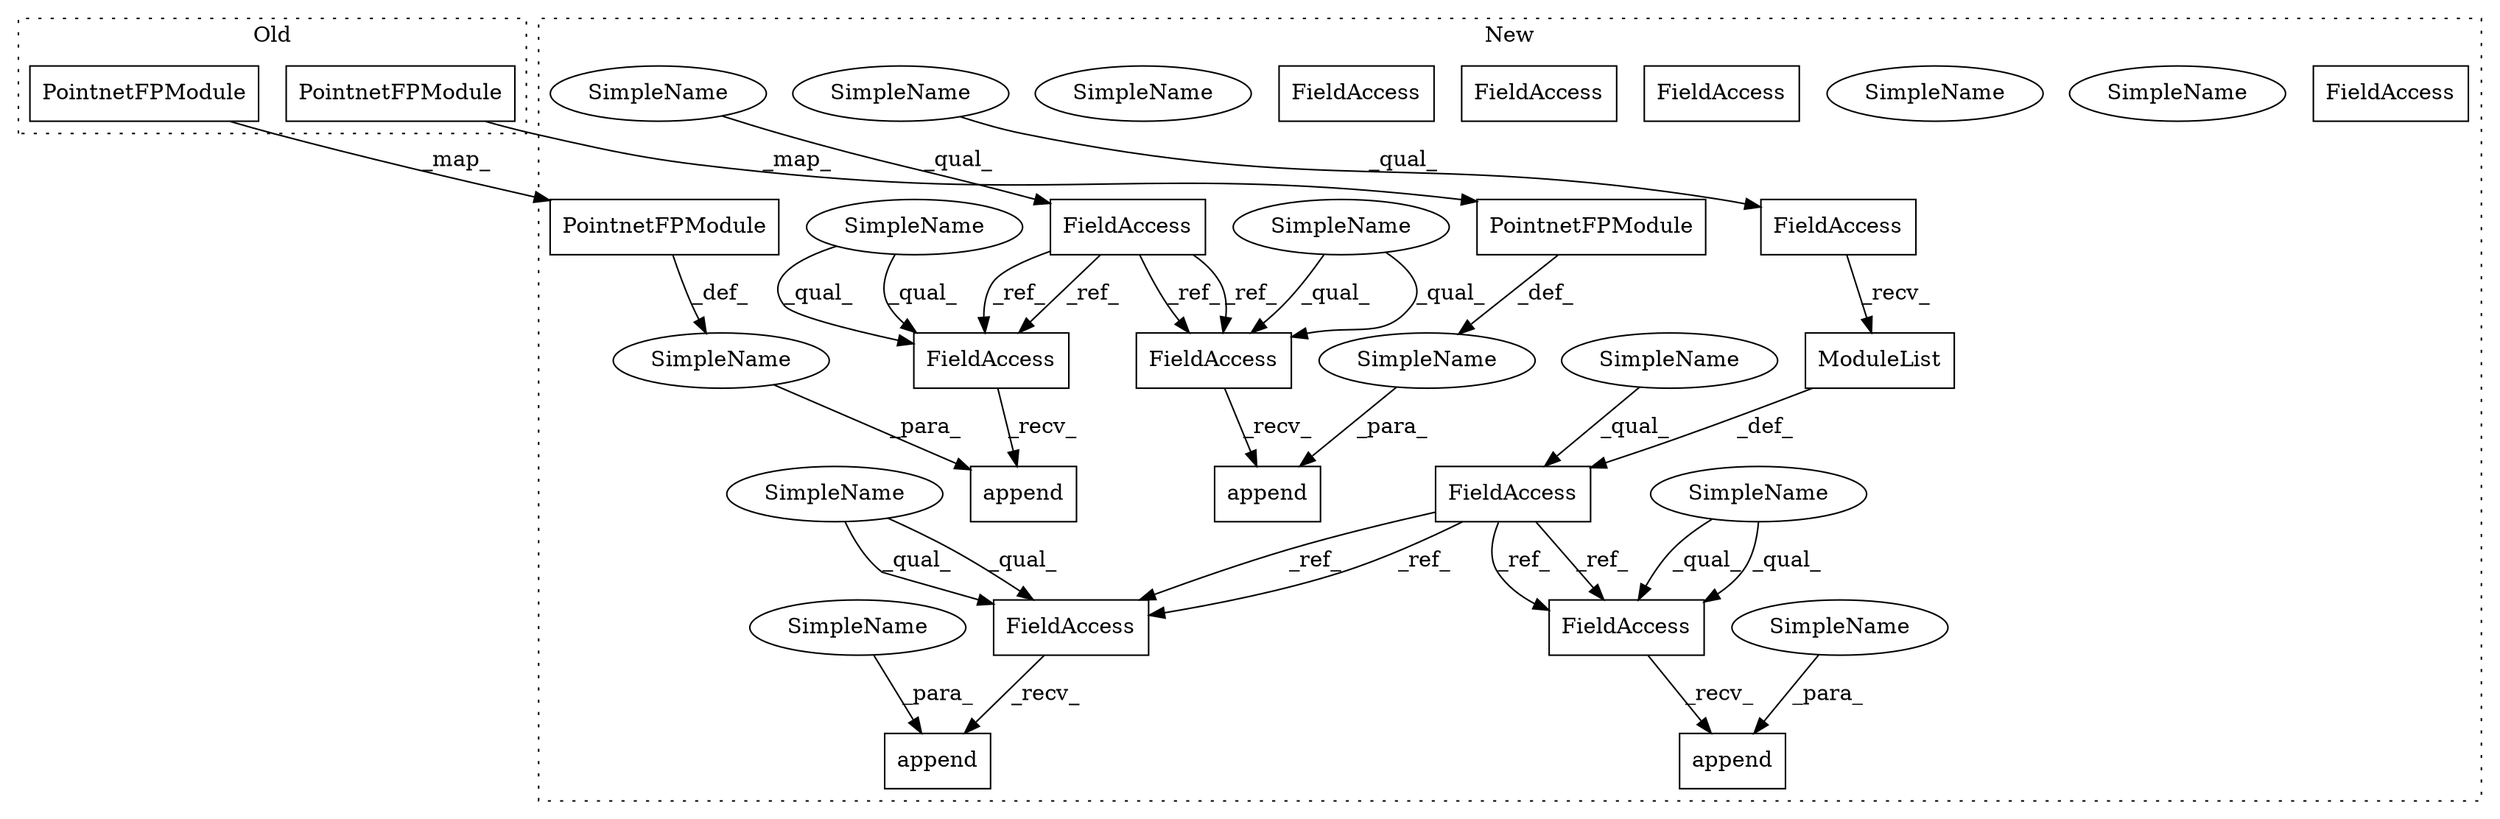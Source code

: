 digraph G {
subgraph cluster0 {
1 [label="PointnetFPModule" a="32" s="2429,2476" l="17,1" shape="box"];
23 [label="PointnetFPModule" a="32" s="2499,2545" l="17,1" shape="box"];
label = "Old";
style="dotted";
}
subgraph cluster1 {
2 [label="PointnetFPModule" a="32" s="2660,2707" l="17,1" shape="box"];
3 [label="SimpleName" a="42" s="" l="" shape="ellipse"];
4 [label="append" a="32" s="2653,2708" l="7,1" shape="box"];
5 [label="FieldAccess" a="22" s="2637" l="15" shape="box"];
6 [label="SimpleName" a="42" s="2637" l="4" shape="ellipse"];
7 [label="FieldAccess" a="22" s="2418" l="15" shape="box"];
8 [label="SimpleName" a="42" s="2418" l="4" shape="ellipse"];
9 [label="FieldAccess" a="22" s="2013" l="15" shape="box"];
10 [label="append" a="32" s="2344,2411" l="7,1" shape="box"];
11 [label="FieldAccess" a="22" s="2328" l="15" shape="box"];
12 [label="SimpleName" a="42" s="" l="" shape="ellipse"];
13 [label="FieldAccess" a="22" s="2560" l="15" shape="box"];
14 [label="append" a="32" s="2576,2630" l="7,1" shape="box"];
15 [label="FieldAccess" a="22" s="2238" l="15" shape="box"];
16 [label="append" a="32" s="2254,2321" l="7,1" shape="box"];
17 [label="SimpleName" a="42" s="" l="" shape="ellipse"];
18 [label="SimpleName" a="42" s="" l="" shape="ellipse"];
19 [label="ModuleList" a="32" s="2038" l="12" shape="box"];
20 [label="FieldAccess" a="22" s="2029" l="8" shape="box"];
21 [label="SimpleName" a="42" s="2029" l="5" shape="ellipse"];
22 [label="PointnetFPModule" a="32" s="2583,2629" l="17,1" shape="box"];
24 [label="SimpleName" a="42" s="2029" l="5" shape="ellipse"];
25 [label="FieldAccess" a="22" s="2238" l="15" shape="box"];
26 [label="FieldAccess" a="22" s="2328" l="15" shape="box"];
27 [label="SimpleName" a="42" s="2013" l="4" shape="ellipse"];
28 [label="SimpleName" a="42" s="2418" l="4" shape="ellipse"];
29 [label="SimpleName" a="42" s="2637" l="4" shape="ellipse"];
30 [label="SimpleName" a="42" s="2328" l="4" shape="ellipse"];
31 [label="SimpleName" a="42" s="2560" l="4" shape="ellipse"];
32 [label="SimpleName" a="42" s="2238" l="4" shape="ellipse"];
33 [label="FieldAccess" a="22" s="2637" l="15" shape="box"];
34 [label="FieldAccess" a="22" s="2560" l="15" shape="box"];
label = "New";
style="dotted";
}
1 -> 2 [label="_map_"];
2 -> 3 [label="_def_"];
3 -> 4 [label="_para_"];
7 -> 33 [label="_ref_"];
7 -> 34 [label="_ref_"];
7 -> 34 [label="_ref_"];
7 -> 33 [label="_ref_"];
9 -> 25 [label="_ref_"];
9 -> 26 [label="_ref_"];
9 -> 26 [label="_ref_"];
9 -> 25 [label="_ref_"];
12 -> 10 [label="_para_"];
17 -> 16 [label="_para_"];
18 -> 14 [label="_para_"];
19 -> 9 [label="_def_"];
20 -> 19 [label="_recv_"];
22 -> 18 [label="_def_"];
23 -> 22 [label="_map_"];
24 -> 20 [label="_qual_"];
25 -> 16 [label="_recv_"];
26 -> 10 [label="_recv_"];
27 -> 9 [label="_qual_"];
28 -> 7 [label="_qual_"];
29 -> 33 [label="_qual_"];
29 -> 33 [label="_qual_"];
30 -> 26 [label="_qual_"];
30 -> 26 [label="_qual_"];
31 -> 34 [label="_qual_"];
31 -> 34 [label="_qual_"];
32 -> 25 [label="_qual_"];
32 -> 25 [label="_qual_"];
33 -> 4 [label="_recv_"];
34 -> 14 [label="_recv_"];
}